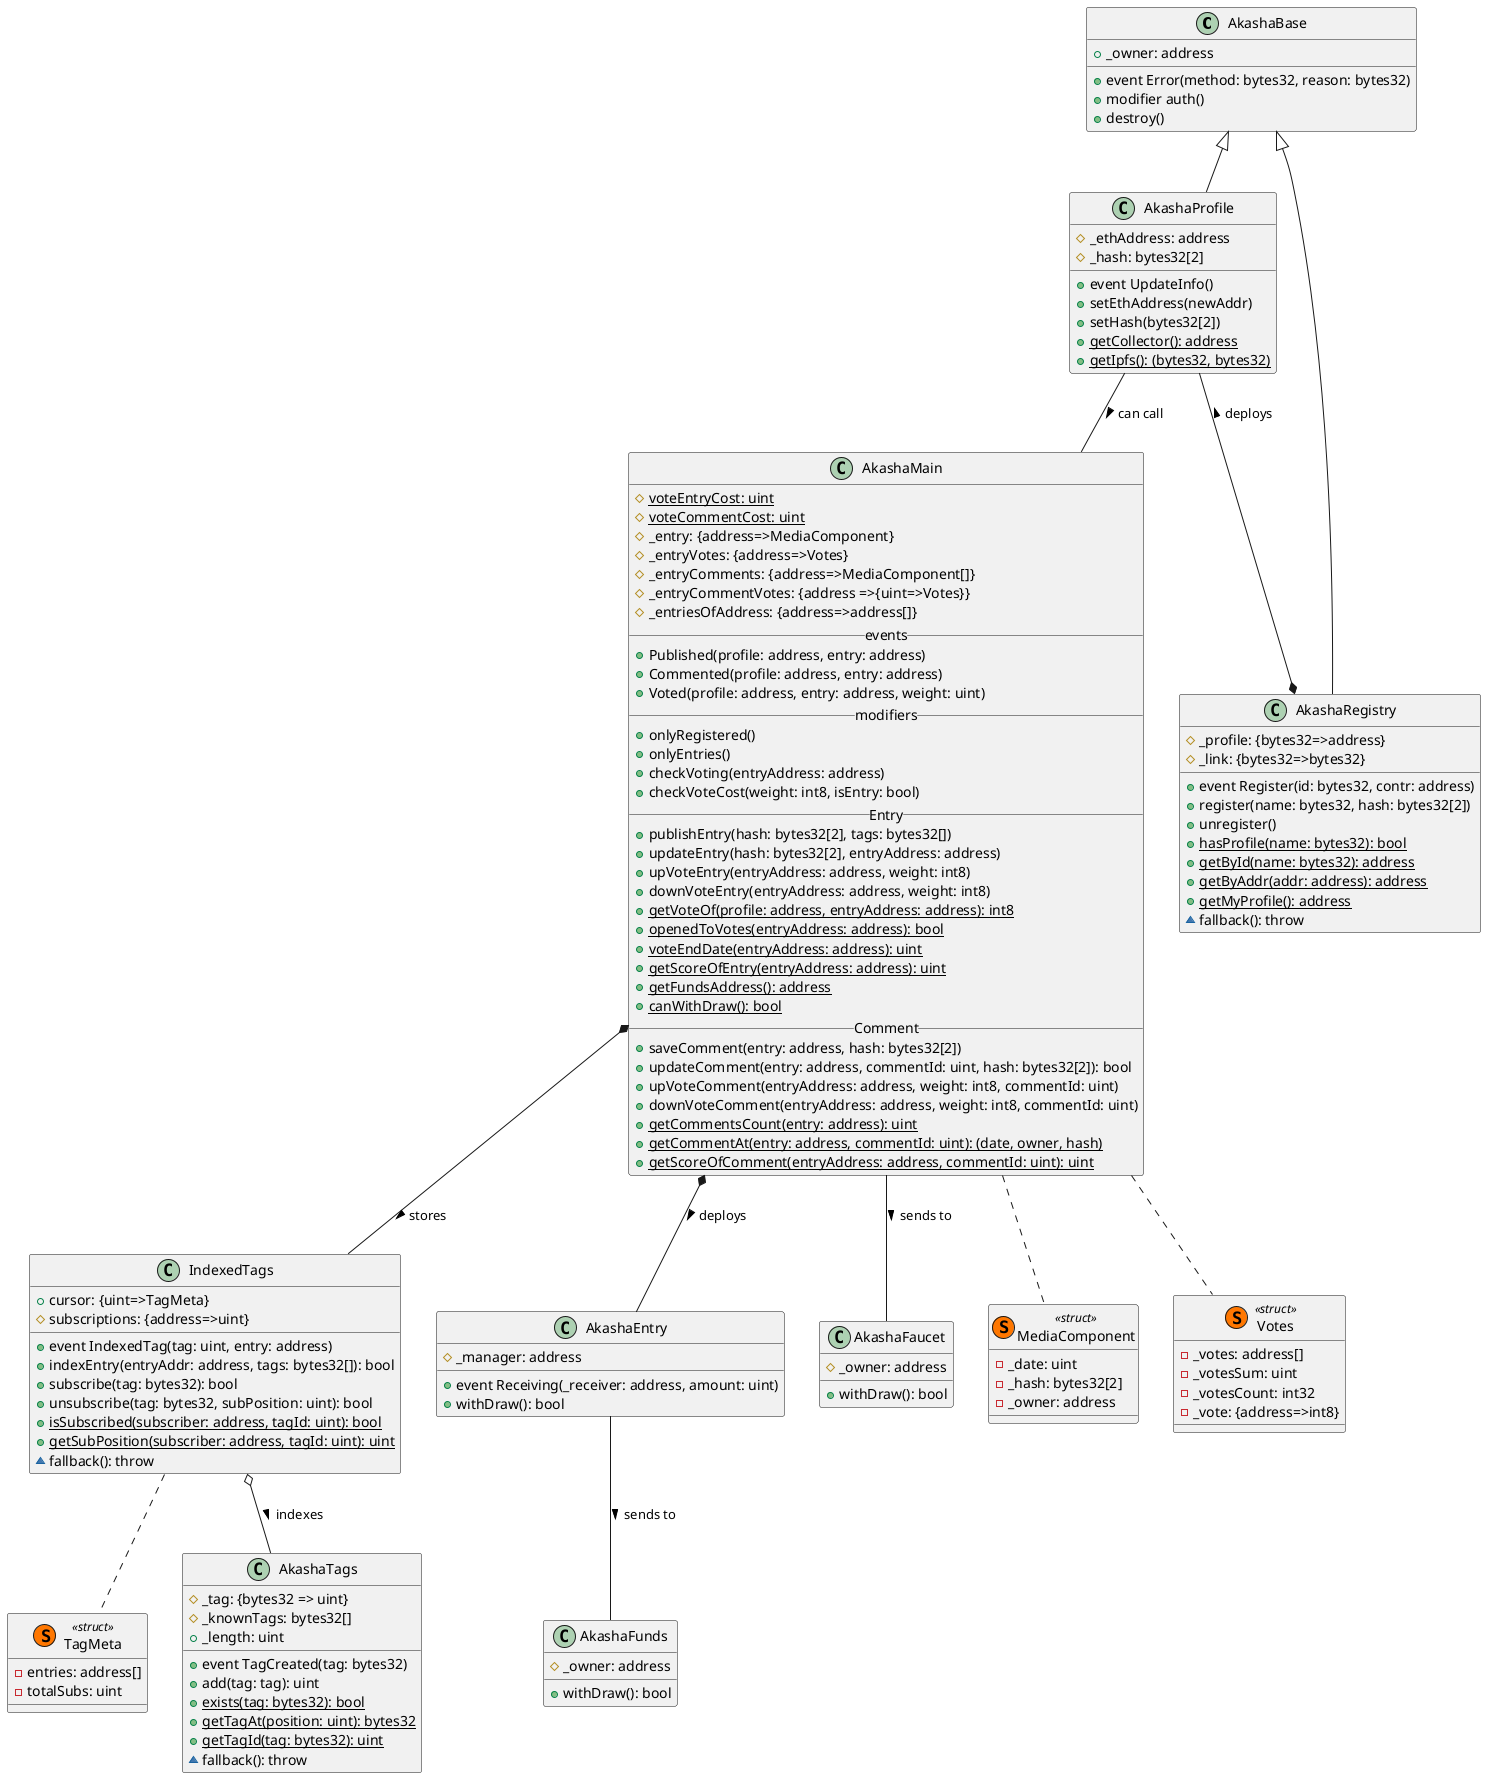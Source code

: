 @startuml

class AkashaBase{
    + _owner: address
    + event Error(method: bytes32, reason: bytes32)
    + modifier auth()
    + destroy()
}

class AkashaProfile{
    # _ethAddress: address
    # _hash: bytes32[2]
    + event UpdateInfo()
    + setEthAddress(newAddr)
    + setHash(bytes32[2])
    + {static} getCollector(): address
    + {static} getIpfs(): (bytes32, bytes32)
}

class AkashaRegistry{
    # _profile: {bytes32=>address}
    # _link: {bytes32=>bytes32}
    + event Register(id: bytes32, contr: address)
    + register(name: bytes32, hash: bytes32[2])
    + unregister()
    + {static} hasProfile(name: bytes32): bool
    + {static} getById(name: bytes32): address
    + {static} getByAddr(addr: address): address
    + {static} getMyProfile(): address
    ~ fallback(): throw
}

class AkashaTags{
    # _tag: {bytes32 => uint}
    # _knownTags: bytes32[]
    + _length: uint
    + event TagCreated(tag: bytes32)
    + add(tag: tag): uint
    + {static} exists(tag: bytes32): bool
    + {static} getTagAt(position: uint): bytes32
    + {static} getTagId(tag: bytes32): uint
    ~ fallback(): throw
}

class IndexedTags{
    + cursor: {uint=>TagMeta}
    # subscriptions: {address=>uint}
    + event IndexedTag(tag: uint, entry: address)
    + indexEntry(entryAddr: address, tags: bytes32[]): bool
    + subscribe(tag: bytes32): bool
    + unsubscribe(tag: bytes32, subPosition: uint): bool
    + {static} isSubscribed(subscriber: address, tagId: uint): bool
    + {static} getSubPosition(subscriber: address, tagId: uint): uint
    ~ fallback(): throw
}
class TagMeta<<(S,#FF7700) struct>>{
    - entries: address[]
    - totalSubs: uint
}
class AkashaEntry{
    # _manager: address
    + event Receiving(_receiver: address, amount: uint)
    + withDraw(): bool
}
class AkashaFaucet{
    # _owner: address
    + withDraw(): bool
}
class AkashaFunds{
    # _owner: address
    + withDraw(): bool
}

class AkashaMain{
    # {static} voteEntryCost: uint
    # {static} voteCommentCost: uint
    # _entry: {address=>MediaComponent}
    # _entryVotes: {address=>Votes}
    # _entryComments: {address=>MediaComponent[]}
    # _entryCommentVotes: {address =>{uint=>Votes}}
    # _entriesOfAddress: {address=>address[]}
    __ events __
    + Published(profile: address, entry: address)
    + Commented(profile: address, entry: address)
    + Voted(profile: address, entry: address, weight: uint)
    __modifiers__
    + onlyRegistered()
    + onlyEntries()
    + checkVoting(entryAddress: address)
    + checkVoteCost(weight: int8, isEntry: bool)
    __Entry__
    + publishEntry(hash: bytes32[2], tags: bytes32[])
    + updateEntry(hash: bytes32[2], entryAddress: address)
    + upVoteEntry(entryAddress: address, weight: int8)
    + downVoteEntry(entryAddress: address, weight: int8)
    + {static} getVoteOf(profile: address, entryAddress: address): int8
    + {static} openedToVotes(entryAddress: address): bool
    + {static} voteEndDate(entryAddress: address): uint
    + {static} getScoreOfEntry(entryAddress: address): uint
    + {static} getFundsAddress(): address
    + {static} canWithDraw(): bool
    __Comment__
    + saveComment(entry: address, hash: bytes32[2])
    + updateComment(entry: address, commentId: uint, hash: bytes32[2]): bool
    + upVoteComment(entryAddress: address, weight: int8, commentId: uint)
    + downVoteComment(entryAddress: address, weight: int8, commentId: uint)
    + {static} getCommentsCount(entry: address): uint
    + {static} getCommentAt(entry: address, commentId: uint): (date, owner, hash)
    + {static} getScoreOfComment(entryAddress: address, commentId: uint): uint
}

class MediaComponent<<(S,#FF7700) struct>>{
    - _date: uint
    - _hash: bytes32[2]
    - _owner: address
}

class Votes<<(S,#FF7700) struct>>{
    - _votes: address[]
    - _votesSum: uint
    - _votesCount: int32
    - _vote: {address=>int8}
}
AkashaBase <|-- AkashaProfile
AkashaBase <|-- AkashaRegistry
AkashaProfile --* AkashaRegistry: < deploys
IndexedTags .. TagMeta
IndexedTags o-- AkashaTags: > indexes
AkashaMain .. MediaComponent
AkashaMain .. Votes
AkashaMain *-- AkashaEntry: > deploys
AkashaMain *-- IndexedTags: > stores
AkashaEntry -- AkashaFunds: > sends to
AkashaMain -- AkashaFaucet: > sends to
AkashaProfile -- AkashaMain: > can call
@enduml
